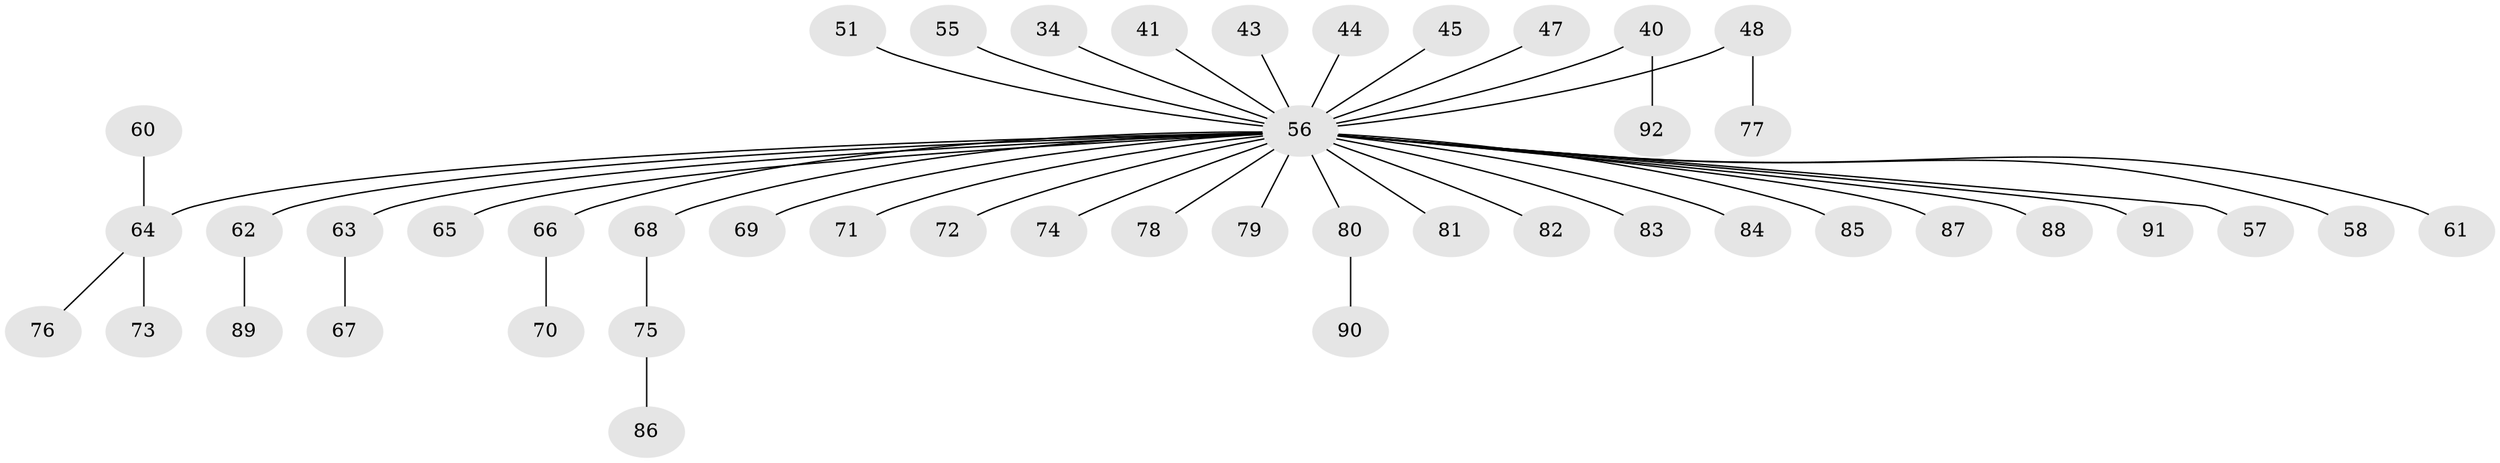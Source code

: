 // original degree distribution, {7: 0.021739130434782608, 5: 0.03260869565217391, 1: 0.4891304347826087, 6: 0.021739130434782608, 2: 0.31521739130434784, 4: 0.05434782608695652, 3: 0.06521739130434782}
// Generated by graph-tools (version 1.1) at 2025/52/03/09/25 04:52:26]
// undirected, 46 vertices, 45 edges
graph export_dot {
graph [start="1"]
  node [color=gray90,style=filled];
  34;
  40;
  41;
  43;
  44;
  45;
  47;
  48;
  51;
  55;
  56 [super="+49+36+18+46+25+13+21+29+32+50+52+23+30+53+54"];
  57;
  58;
  60;
  61;
  62;
  63;
  64 [super="+19+59+20"];
  65;
  66 [super="+42"];
  67;
  68;
  69;
  70;
  71;
  72;
  73;
  74;
  75;
  76;
  77;
  78;
  79;
  80;
  81;
  82;
  83;
  84;
  85;
  86;
  87;
  88;
  89;
  90;
  91;
  92;
  34 -- 56;
  40 -- 92;
  40 -- 56;
  41 -- 56;
  43 -- 56;
  44 -- 56;
  45 -- 56;
  47 -- 56;
  48 -- 77;
  48 -- 56;
  51 -- 56;
  55 -- 56;
  56 -- 63;
  56 -- 65;
  56 -- 71;
  56 -- 72;
  56 -- 78;
  56 -- 79;
  56 -- 81;
  56 -- 87;
  56 -- 91;
  56 -- 57;
  56 -- 58;
  56 -- 74;
  56 -- 85;
  56 -- 88;
  56 -- 64;
  56 -- 62;
  56 -- 80;
  56 -- 69;
  56 -- 61;
  56 -- 84;
  56 -- 68;
  56 -- 83;
  56 -- 82;
  56 -- 66;
  60 -- 64;
  62 -- 89;
  63 -- 67;
  64 -- 76;
  64 -- 73;
  66 -- 70;
  68 -- 75;
  75 -- 86;
  80 -- 90;
}
